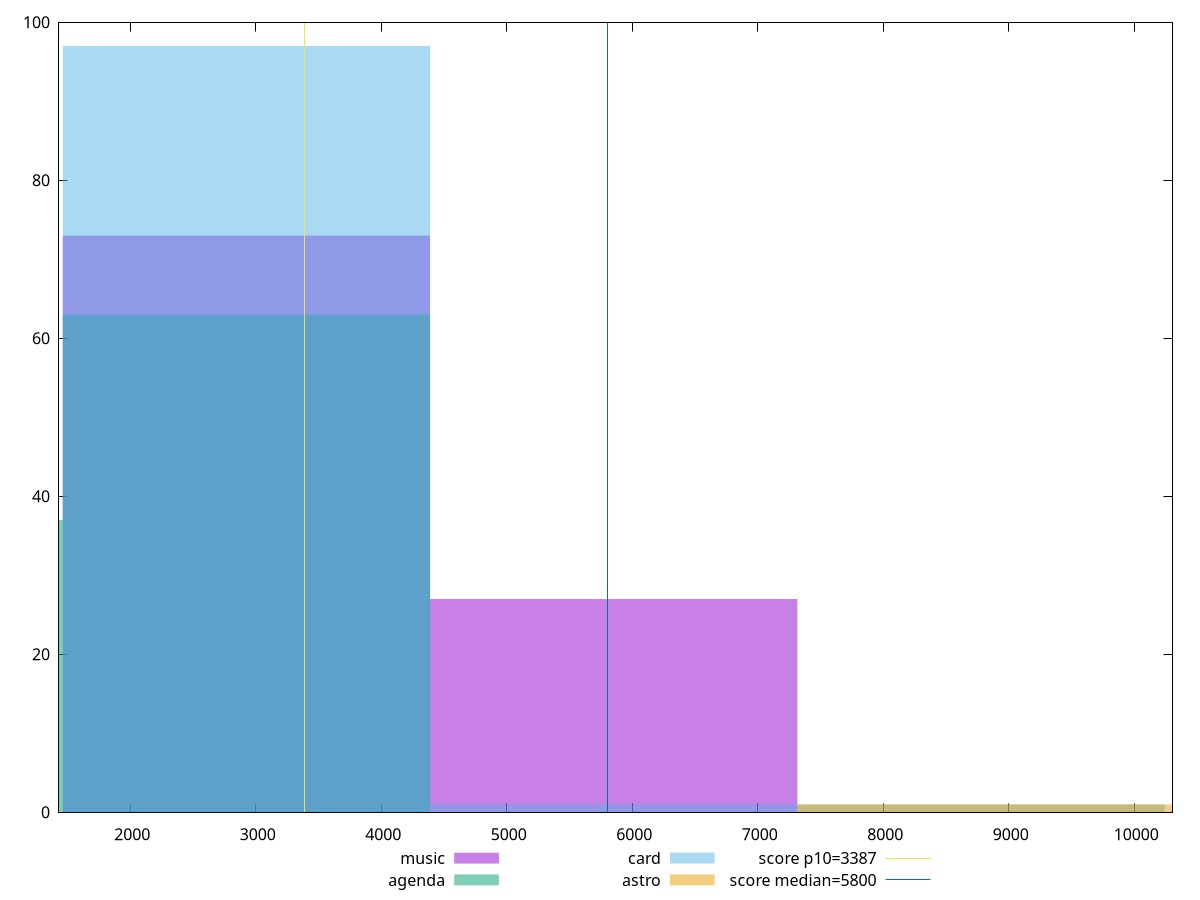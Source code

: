 reset

$music <<EOF
5853.072087726157 27
2926.5360438630787 73
EOF

$agenda <<EOF
2926.5360438630787 63
0 37
EOF

$card <<EOF
2926.5360438630787 97
8779.608131589237 1
5853.072087726157 1
EOF

$astro <<EOF
11706.144175452315 1
8779.608131589237 1
EOF

set key outside below
set boxwidth 2926.5360438630787
set xrange [1433.139:10305.594427902917]
set yrange [0:100]
set trange [0:100]
set style fill transparent solid 0.5 noborder

set parametric
set terminal svg size 640, 520 enhanced background rgb 'white'
set output "reports/report_00030_2021-02-24T20-42-31.540Z/speed-index/comparison/histogram/all_raw.svg"

plot $music title "music" with boxes, \
     $agenda title "agenda" with boxes, \
     $card title "card" with boxes, \
     $astro title "astro" with boxes, \
     3387,t title "score p10=3387", \
     5800,t title "score median=5800"

reset
